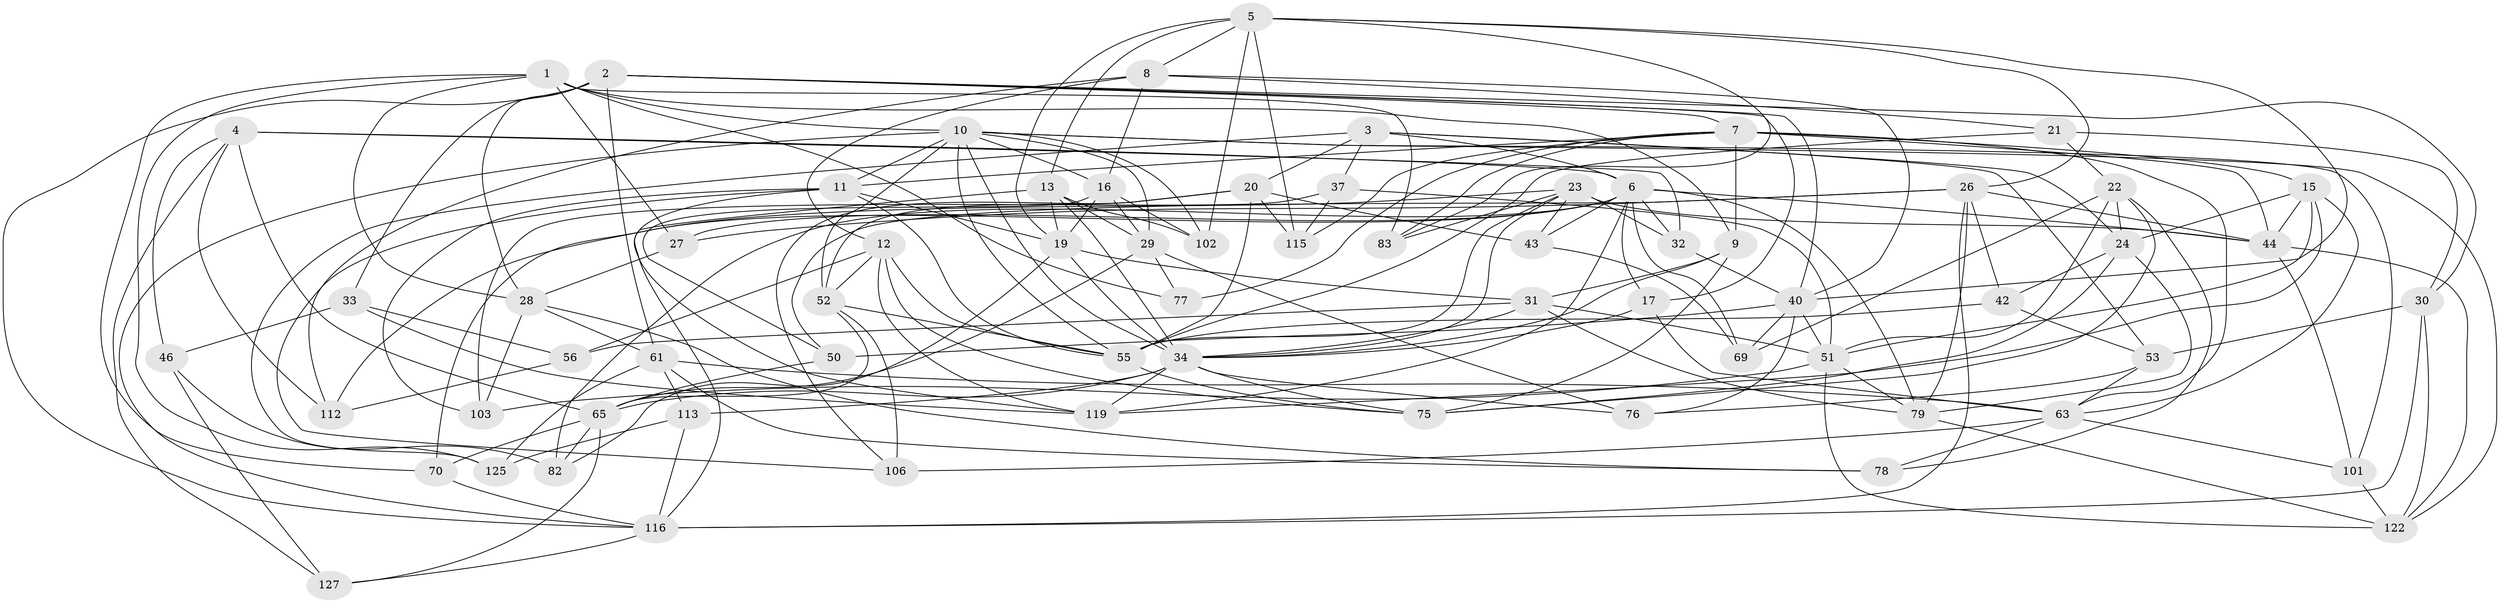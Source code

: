 // original degree distribution, {4: 1.0}
// Generated by graph-tools (version 1.1) at 2025/16/03/09/25 04:16:40]
// undirected, 67 vertices, 194 edges
graph export_dot {
graph [start="1"]
  node [color=gray90,style=filled];
  1 [super="+109+38"];
  2 [super="+74+36"];
  3 [super="+133"];
  4 [super="+54"];
  5 [super="+88+67"];
  6 [super="+14+68+128"];
  7 [super="+25"];
  8 [super="+39"];
  9 [super="+107"];
  10 [super="+18+66"];
  11 [super="+100+49"];
  12 [super="+105"];
  13 [super="+58"];
  15 [super="+64"];
  16 [super="+73"];
  17;
  19 [super="+62+57"];
  20 [super="+99"];
  21;
  22 [super="+90"];
  23 [super="+45"];
  24 [super="+110"];
  26 [super="+35+48"];
  27;
  28 [super="+84"];
  29 [super="+104+59"];
  30 [super="+91"];
  31 [super="+114"];
  32;
  33;
  34 [super="+129+89"];
  37;
  40 [super="+41"];
  42;
  43;
  44 [super="+108"];
  46;
  50;
  51 [super="+80+60"];
  52 [super="+130"];
  53 [super="+96"];
  55 [super="+126+93"];
  56;
  61 [super="+94"];
  63 [super="+135+131"];
  65 [super="+72"];
  69;
  70;
  75 [super="+81"];
  76;
  77;
  78;
  79 [super="+85"];
  82;
  83;
  101;
  102;
  103;
  106;
  112;
  113;
  115;
  116 [super="+121+118"];
  119 [super="+123"];
  122 [super="+132"];
  125;
  127;
  1 -- 70;
  1 -- 83;
  1 -- 125;
  1 -- 77;
  1 -- 27;
  1 -- 28;
  1 -- 9;
  1 -- 10;
  2 -- 30;
  2 -- 33;
  2 -- 28;
  2 -- 116;
  2 -- 7;
  2 -- 40;
  2 -- 17;
  2 -- 61;
  3 -- 125;
  3 -- 20;
  3 -- 6;
  3 -- 37;
  3 -- 53;
  3 -- 24;
  4 -- 46;
  4 -- 32;
  4 -- 112;
  4 -- 127;
  4 -- 6;
  4 -- 65;
  5 -- 102;
  5 -- 13;
  5 -- 83;
  5 -- 40;
  5 -- 8;
  5 -- 26;
  5 -- 115;
  5 -- 19;
  6 -- 119;
  6 -- 112;
  6 -- 69;
  6 -- 44;
  6 -- 17;
  6 -- 82;
  6 -- 27;
  6 -- 32;
  6 -- 43;
  6 -- 79;
  7 -- 63;
  7 -- 15;
  7 -- 11 [weight=2];
  7 -- 9;
  7 -- 44;
  7 -- 77;
  7 -- 115;
  7 -- 83;
  8 -- 40;
  8 -- 12;
  8 -- 16;
  8 -- 112;
  8 -- 21;
  9 -- 75;
  9 -- 34 [weight=2];
  9 -- 31;
  10 -- 29 [weight=2];
  10 -- 52;
  10 -- 55;
  10 -- 34;
  10 -- 101;
  10 -- 102;
  10 -- 11;
  10 -- 16;
  10 -- 116;
  10 -- 122;
  11 -- 106;
  11 -- 103;
  11 -- 119;
  11 -- 19;
  11 -- 55;
  12 -- 56;
  12 -- 52;
  12 -- 55;
  12 -- 75;
  12 -- 119;
  13 -- 19;
  13 -- 116;
  13 -- 102;
  13 -- 34;
  13 -- 29;
  15 -- 119;
  15 -- 63;
  15 -- 51;
  15 -- 44;
  15 -- 24;
  16 -- 50;
  16 -- 29;
  16 -- 19;
  16 -- 102;
  17 -- 63;
  17 -- 34;
  19 -- 31;
  19 -- 34 [weight=2];
  19 -- 82;
  20 -- 106;
  20 -- 115;
  20 -- 43;
  20 -- 55;
  20 -- 52;
  21 -- 22;
  21 -- 55;
  21 -- 30;
  22 -- 78;
  22 -- 24;
  22 -- 51;
  22 -- 69;
  22 -- 75;
  23 -- 70;
  23 -- 44;
  23 -- 55 [weight=2];
  23 -- 32;
  23 -- 83;
  23 -- 43;
  23 -- 34;
  24 -- 42;
  24 -- 75;
  24 -- 79;
  26 -- 50;
  26 -- 27;
  26 -- 42;
  26 -- 79;
  26 -- 44 [weight=2];
  26 -- 116;
  27 -- 28;
  28 -- 78;
  28 -- 61;
  28 -- 103;
  29 -- 65;
  29 -- 77 [weight=2];
  29 -- 76;
  30 -- 53 [weight=2];
  30 -- 116;
  30 -- 122;
  31 -- 34;
  31 -- 51;
  31 -- 56;
  31 -- 79;
  32 -- 40;
  33 -- 46;
  33 -- 119;
  33 -- 56;
  34 -- 113;
  34 -- 76;
  34 -- 75;
  34 -- 119;
  34 -- 65;
  37 -- 115;
  37 -- 103;
  37 -- 51;
  40 -- 76;
  40 -- 50;
  40 -- 69;
  40 -- 51;
  42 -- 53;
  42 -- 55;
  43 -- 69;
  44 -- 122;
  44 -- 101;
  46 -- 127;
  46 -- 82;
  50 -- 65;
  51 -- 79;
  51 -- 122;
  51 -- 103;
  52 -- 55;
  52 -- 106;
  52 -- 65;
  53 -- 76;
  53 -- 63;
  55 -- 75;
  56 -- 112;
  61 -- 78;
  61 -- 113;
  61 -- 125;
  61 -- 63;
  63 -- 101;
  63 -- 106;
  63 -- 78;
  65 -- 70;
  65 -- 82;
  65 -- 127;
  70 -- 116;
  79 -- 122;
  101 -- 122;
  113 -- 125;
  113 -- 116;
  116 -- 127;
}
